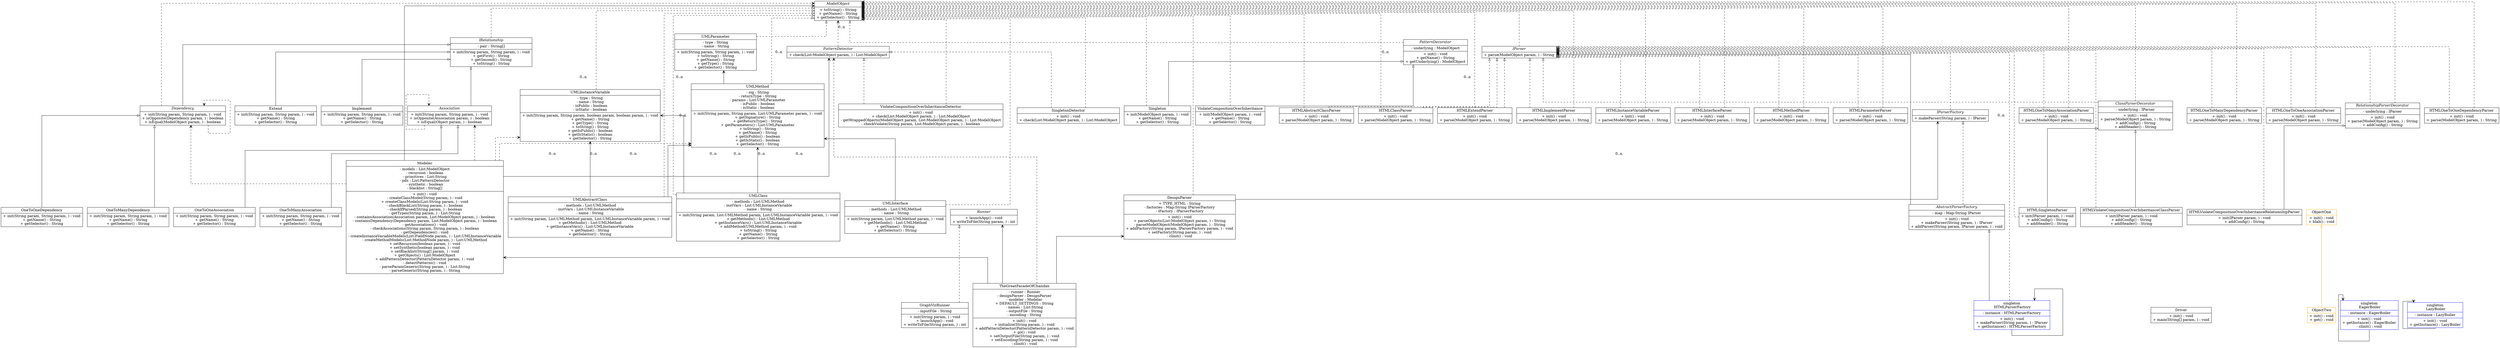 digraph uml{rankdir=BT;splines=ortho;concentrate=true;node[shape = box];DesignParser[shape = "record",label=<{ DesignParser|+ TYPE_HTML : String<br/>- factories : Map:String IParserFactory<br/>- iFactory : IParserFactory<br/>|+ init() : void<br/>+ parseObjects(List:ModelObject param, ) : String<br/>- parseModelObject(ModelObject param, ) : String<br/>+ addFactory(String param, IParserFactory param, ) : void<br/>+ setFactory(String param, ) : void<br/>- clinit() : void<br/>}>];Driver[shape = "record",label=<{ Driver|+ init() : void<br/>+ main(String[] param, ) : void<br/>}>];Modeler[shape = "record",label=<{ Modeler|- models : List:ModelObject<br/>- recursion : boolean<br/>- primitives : List:String<br/>- pds : List:PatternDetector<br/>- synthetic : boolean<br/>- blacklist : String[]<br/>|+ init() : void<br/>- createClassModel(String param, ) : void<br/>+ createClassModels(List:String param, ) : void<br/>- checkBlackList(String param, ) : boolean<br/>- checkIfParsed(String param, ) : boolean<br/>- getTypes(String param, ) : List:String<br/>- containsAssociation(Association param, List:ModelObject param, ) : boolean<br/>- containsDependency(Dependency param, List:ModelObject param, ) : boolean<br/>- getAssociations() : void<br/>- checkAssociations(String param, String param, ) : boolean<br/>- getDependencies() : void<br/>- createInstanceVariableModels(List:FieldNode param, ) : List:UMLInstanceVariable<br/>- createMethodModels(List:MethodNode param, ) : List:UMLMethod<br/>+ setRecursion(boolean param, ) : void<br/>+ setSynthetic(boolean param, ) : void<br/>+ setBlacklist(String[] param, ) : void<br/>+ getObjects() : List:ModelObject<br/>+ addPatternDetector(PatternDetector param, ) : void<br/>- detectPatterns() : void<br/>- parseParamGeneric(String param, ) : List:String<br/>- parseGeneric(String param, ) : String<br/>}>];TheGreatFacadeOfChandan[shape = "record",label=<{ TheGreatFacadeOfChandan|- runner : Runner<br/>- designParser : DesignParser<br/>- modeler : Modeler<br/>+ DEFAULT_SETTINGS : String<br/>- names : List:String<br/>- outputFile : String<br/>- encoding : String<br/>|+ init() : void<br/>+ initialize(String param, ) : void<br/>+ addPatternDetector(PatternDetector param, ) : void<br/>+ go() : void<br/>+ setOutputFile(String param, ) : void<br/>+ setEncoding(String param, ) : void<br/>- clinit() : void<br/>}>];AbstractParserFactory->IParserFactory [arrowhead="onormal",style="dashed"];AbstractParserFactory[shape = "record",label=<{ <i>AbstractParserFactory</i>|- map : Map:String IParser<br/>|+ init() : void<br/>+ makeParser(String param, ) : IParser<br/>+ addParser(String param, IParser param, ) : void<br/>}>];HTMLParserFactory->AbstractParserFactory [arrowhead="onormal"];IParserFactory[shape = "record",label=<{<i>IParserFactory</i>|+ makeParser(String param, ) : IParser<br/>}>];Association->IRelationship [arrowhead="onormal"];Association[shape = "record",label=<{ <i>Association</i>|+ init(String param, String param, ) : void<br/>+ isOpposite(Association param, ) : boolean<br/>+ isEqual(Object param, ) : boolean<br/>}>];Dependency->IRelationship [arrowhead="onormal"];Dependency[shape = "record",label=<{ <i>Dependency</i>|+ init(String param, String param, ) : void<br/>+ isOpposite(Dependency param, ) : boolean<br/>+ isEqual(ModelObject param, ) : boolean<br/>}>];Extend->IRelationship [arrowhead="onormal"];Extend[shape = "record",label=<{ Extend|+ init(String param, String param, ) : void<br/>+ getName() : String<br/>+ getSelector() : String<br/>}>];Implement->IRelationship [arrowhead="onormal"];Implement[shape = "record",label=<{ Implement|+ init(String param, String param, ) : void<br/>+ getName() : String<br/>+ getSelector() : String<br/>}>];IRelationship->ModelObject [arrowhead="onormal",style="dashed"];IRelationship[shape = "record",label=<{ <i>IRelationship</i>|- pair : String[]<br/>|+ init(String param, String param, ) : void<br/>+ getFirst() : String<br/>+ getSecond() : String<br/>+ toString() : String<br/>}>];ModelObject[shape = "record",label=<{<i>ModelObject</i>|+ toString() : String<br/>+ getName() : String<br/>+ getSelector() : String<br/>}>];OneToManyAssociation->Association [arrowhead="onormal"];OneToManyAssociation[shape = "record",label=<{ OneToManyAssociation|+ init(String param, String param, ) : void<br/>+ getName() : String<br/>+ getSelector() : String<br/>}>];OneToManyDependency->Dependency [arrowhead="onormal"];OneToManyDependency[shape = "record",label=<{ OneToManyDependency|+ init(String param, String param, ) : void<br/>+ getName() : String<br/>+ getSelector() : String<br/>}>];OneToOneAssociation->Association [arrowhead="onormal"];OneToOneAssociation[shape = "record",label=<{ OneToOneAssociation|+ init(String param, String param, ) : void<br/>+ getName() : String<br/>+ getSelector() : String<br/>}>];OneToOneDependency->Dependency [arrowhead="onormal"];OneToOneDependency[shape = "record",label=<{ OneToOneDependency|+ init(String param, String param, ) : void<br/>+ getName() : String<br/>+ getSelector() : String<br/>}>];PatternDecorator->ModelObject [arrowhead="onormal",style="dashed"];PatternDecorator[shape = "record",label=<{ <i>PatternDecorator</i>|- underlying : ModelObject<br/>|+ init() : void<br/>+ getName() : String<br/>+ getUnderlying() : ModelObject<br/>}>];Singleton->PatternDecorator [arrowhead="onormal"];Singleton[shape = "record",label=<{ Singleton|+ init(ModelObject param, ) : void<br/>+ getName() : String<br/>+ getSelector() : String<br/>}>];UMLAbstractClass->ModelObject [arrowhead="onormal",style="dashed"];UMLAbstractClass[shape = "record",label=<{ UMLAbstractClass|- methods : List:UMLMethod<br/>- instVars : List:UMLInstanceVariable<br/>- name : String<br/>|+ init(String param, List:UMLMethod param, List:UMLInstanceVariable param, ) : void<br/>+ getMethods() : List:UMLMethod<br/>+ getInstanceVars() : List:UMLInstanceVariable<br/>+ getName() : String<br/>+ getSelector() : String<br/>}>];UMLClass->ModelObject [arrowhead="onormal",style="dashed"];UMLClass[shape = "record",label=<{ UMLClass|- methods : List:UMLMethod<br/>- instVars : List:UMLInstanceVariable<br/>- name : String<br/>|+ init(String param, List:UMLMethod param, List:UMLInstanceVariable param, ) : void<br/>+ getMethods() : List:UMLMethod<br/>+ getInstanceVars() : List:UMLInstanceVariable<br/>+ addMethod(UMLMethod param, ) : void<br/>+ toString() : String<br/>+ getName() : String<br/>+ getSelector() : String<br/>}>];UMLInstanceVariable->ModelObject [arrowhead="onormal",style="dashed"];UMLInstanceVariable[shape = "record",label=<{ UMLInstanceVariable|- type : String<br/>- name : String<br/>- isPublic : boolean<br/>- isStatic : boolean<br/>|+ init(String param, String param, boolean param, boolean param, ) : void<br/>+ getName() : String<br/>+ getType() : String<br/>+ toString() : String<br/>+ getIsPublic() : boolean<br/>+ getIsStatic() : boolean<br/>+ getSelector() : String<br/>}>];UMLInterface->ModelObject [arrowhead="onormal",style="dashed"];UMLInterface[shape = "record",label=<{ UMLInterface|- methods : List:UMLMethod<br/>- name : String<br/>|+ init(String param, List:UMLMethod param, ) : void<br/>+ getMethods() : List:UMLMethod<br/>+ getName() : String<br/>+ getSelector() : String<br/>}>];UMLMethod->ModelObject [arrowhead="onormal",style="dashed"];UMLMethod[shape = "record",label=<{ UMLMethod|- sig : String<br/>- returnType : String<br/>- params : List:UMLParameter<br/>- isPublic : boolean<br/>- isStatic : boolean<br/>|+ init(String param, String param, List:UMLParameter param, ) : void<br/>+ getSignature() : String<br/>+ getReturnType() : String<br/>+ getParameters() : List:UMLParameter<br/>+ toString() : String<br/>+ getName() : String<br/>+ getIsPublic() : boolean<br/>+ getIsStatic() : boolean<br/>+ getSelector() : String<br/>}>];UMLParameter->ModelObject [arrowhead="onormal",style="dashed"];UMLParameter[shape = "record",label=<{ UMLParameter|- type : String<br/>- name : String<br/>|+ init(String param, String param, ) : void<br/>+ toString() : String<br/>+ getName() : String<br/>+ getType() : String<br/>+ getSelector() : String<br/>}>];ViolateCompositionOverInheritance->PatternDecorator [arrowhead="onormal"];ViolateCompositionOverInheritance[shape = "record",label=<{ ViolateCompositionOverInheritance|+ init(ModelObject param, ) : void<br/>+ getName() : String<br/>+ getSelector() : String<br/>}>];ClassParserDecorator->IParser [arrowhead="onormal",style="dashed"];ClassParserDecorator[shape = "record",label=<{ <i>ClassParserDecorator</i>|- underlying : IParser<br/>|+ init() : void<br/>+ parse(ModelObject param, ) : String<br/>+ addConfig() : String<br/>+ addHeader() : String<br/>}>];HTMLAbstractClassParser->IParser [arrowhead="onormal",style="dashed"];HTMLAbstractClassParser[shape = "record",label=<{ HTMLAbstractClassParser|+ init() : void<br/>+ parse(ModelObject param, ) : String<br/>}>];HTMLClassParser->IParser [arrowhead="onormal",style="dashed"];HTMLClassParser[shape = "record",label=<{ HTMLClassParser|+ init() : void<br/>+ parse(ModelObject param, ) : String<br/>}>];HTMLExtendParser->IParser [arrowhead="onormal",style="dashed"];HTMLExtendParser[shape = "record",label=<{ HTMLExtendParser|+ init() : void<br/>+ parse(ModelObject param, ) : String<br/>}>];HTMLImplementParser->IParser [arrowhead="onormal",style="dashed"];HTMLImplementParser[shape = "record",label=<{ HTMLImplementParser|+ init() : void<br/>+ parse(ModelObject param, ) : String<br/>}>];HTMLInstanceVariableParser->IParser [arrowhead="onormal",style="dashed"];HTMLInstanceVariableParser[shape = "record",label=<{ HTMLInstanceVariableParser|+ init() : void<br/>+ parse(ModelObject param, ) : String<br/>}>];HTMLInterfaceParser->IParser [arrowhead="onormal",style="dashed"];HTMLInterfaceParser[shape = "record",label=<{ HTMLInterfaceParser|+ init() : void<br/>+ parse(ModelObject param, ) : String<br/>}>];HTMLMethodParser->IParser [arrowhead="onormal",style="dashed"];HTMLMethodParser[shape = "record",label=<{ HTMLMethodParser|+ init() : void<br/>+ parse(ModelObject param, ) : String<br/>}>];HTMLOneToManyAssociationParser->IParser [arrowhead="onormal",style="dashed"];HTMLOneToManyAssociationParser[shape = "record",label=<{ HTMLOneToManyAssociationParser|+ init() : void<br/>+ parse(ModelObject param, ) : String<br/>}>];HTMLOneToManyDependencyParser->IParser [arrowhead="onormal",style="dashed"];HTMLOneToManyDependencyParser[shape = "record",label=<{ HTMLOneToManyDependencyParser|+ init() : void<br/>+ parse(ModelObject param, ) : String<br/>}>];HTMLOneToOneAssociationParser->IParser [arrowhead="onormal",style="dashed"];HTMLOneToOneAssociationParser[shape = "record",label=<{ HTMLOneToOneAssociationParser|+ init() : void<br/>+ parse(ModelObject param, ) : String<br/>}>];HTMLOneToOneDependencyParser->IParser [arrowhead="onormal",style="dashed"];HTMLOneToOneDependencyParser[shape = "record",label=<{ HTMLOneToOneDependencyParser|+ init() : void<br/>+ parse(ModelObject param, ) : String<br/>}>];HTMLParameterParser->IParser [arrowhead="onormal",style="dashed"];HTMLParameterParser[shape = "record",label=<{ HTMLParameterParser|+ init() : void<br/>+ parse(ModelObject param, ) : String<br/>}>];HTMLSingletonParser->ClassParserDecorator [arrowhead="onormal"];HTMLSingletonParser[shape = "record",label=<{ HTMLSingletonParser|+ init(IParser param, ) : void<br/>+ addConfig() : String<br/>+ addHeader() : String<br/>}>];HTMLViolateCompositionOverInheritanceClassParser->ClassParserDecorator [arrowhead="onormal"];HTMLViolateCompositionOverInheritanceClassParser[shape = "record",label=<{ HTMLViolateCompositionOverInheritanceClassParser|+ init(IParser param, ) : void<br/>+ addConfig() : String<br/>+ addHeader() : String<br/>}>];HTMLViolateCompositionOverInheritanceRelationshipParser->RelationshipParserDecorator [arrowhead="onormal"];HTMLViolateCompositionOverInheritanceRelationshipParser[shape = "record",label=<{ HTMLViolateCompositionOverInheritanceRelationshipParser|+ init(IParser param, ) : void<br/>+ addConfig() : String<br/>}>];IParser[shape = "record",label=<{<i>IParser</i>|+ parse(ModelObject param, ) : String<br/>}>];RelationshipParserDecorator->IParser [arrowhead="onormal",style="dashed"];RelationshipParserDecorator[shape = "record",label=<{ <i>RelationshipParserDecorator</i>|- underlying : IParser<br/>|+ init() : void<br/>+ parse(ModelObject param, ) : String<br/>+ addConfig() : String<br/>}>];GraphVizRunner->Runner [arrowhead="onormal",style="dashed"];GraphVizRunner[shape = "record",label=<{ GraphVizRunner|- inputFile : String<br/>|+ init(String param, ) : void<br/>+ launchApp() : void<br/>+ writeToFile(String param, ) : int<br/>}>];Runner[shape = "record",label=<{<i>Runner</i>|+ launchApp() : void<br/>+ writeToFile(String param, ) : int<br/>}>];PatternDetector[shape = "record",label=<{<i>PatternDetector</i>|+ check(List:ModelObject param, ) : List:ModelObject<br/>}>];SingletonDetector->PatternDetector [arrowhead="onormal",style="dashed"];SingletonDetector[shape = "record",label=<{ SingletonDetector|+ init() : void<br/>+ check(List:ModelObject param, ) : List:ModelObject<br/>}>];ViolateCompositionOverInheritanceDetector->PatternDetector [arrowhead="onormal",style="dashed"];ViolateCompositionOverInheritanceDetector[shape = "record",label=<{ ViolateCompositionOverInheritanceDetector|+ init() : void<br/>+ check(List:ModelObject param, ) : List:ModelObject<br/>- getWrappedObjects(ModelObject param, List:ModelObject param, ) : List:ModelObject<br/>- checkViolate(String param, List:ModelObject param, ) : boolean<br/>}>];ObjectOne[shape = "record",label=<{ ObjectOne|+ init() : void<br/>+ blah() : void<br/>}>];ObjectOne[color=orange,shape = "record",label=<{ ObjectOne|+ init() : void<br/>+ blah() : void<br/>}>];ObjectTwo[color=orange,shape = "record",label=<{ ObjectTwo|+ init() : void<br/>+ get() : void<br/>}>];ObjectTwo->ObjectOne [color=orange arrowhead="onormal"];ObjectTwo[shape = "record",label=<{ ObjectTwo|+ init() : void<br/>+ get() : void<br/>}>];DesignParser->IParserFactory [arrowhead="vee",label="0..n"];Modeler->ModelObject [arrowhead="vee",label="0..n"];Modeler->PatternDetector [arrowhead="vee",label="0..n"];TheGreatFacadeOfChandan->Runner [arrowhead="vee"];TheGreatFacadeOfChandan->DesignParser [arrowhead="vee"];TheGreatFacadeOfChandan->Modeler [arrowhead="vee"];AbstractParserFactory->IParser [arrowhead="vee",label="0..n"];HTMLParserFactory->HTMLParserFactory [arrowhead="vee"];PatternDecorator->ModelObject [arrowhead="vee"];UMLAbstractClass->UMLMethod [arrowhead="vee",label="0..n"];UMLAbstractClass->UMLInstanceVariable [arrowhead="vee",label="0..n"];UMLClass->UMLMethod [arrowhead="vee",label="0..n"];UMLClass->UMLInstanceVariable [arrowhead="vee",label="0..n"];UMLInterface->UMLMethod [arrowhead="vee",label="0..n"];UMLMethod->UMLParameter [arrowhead="vee",label="0..n"];ClassParserDecorator->IParser [arrowhead="vee"];RelationshipParserDecorator->IParser [arrowhead="vee"];EagerBoiler->EagerBoiler [arrowhead="vee"];LazyBoiler->LazyBoiler [arrowhead="vee"];DesignParser->ModelObject [arrowhead="vee",style="dashed",label="0..n"];Modeler->Association [arrowhead="vee",style="dashed"];Modeler->Dependency [arrowhead="vee",style="dashed"];Modeler->UMLInstanceVariable [arrowhead="vee",style="dashed",label="0..n"];Modeler->UMLMethod [arrowhead="vee",style="dashed",label="0..n"];TheGreatFacadeOfChandan->PatternDetector [arrowhead="vee",style="dashed"];HTMLParserFactory->IParser [arrowhead="vee",style="dashed"];IParserFactory->IParser [arrowhead="vee",style="dashed"];Association->Association [arrowhead="vee",style="dashed"];Dependency->Dependency [arrowhead="vee",style="dashed"];Dependency->ModelObject [arrowhead="vee",style="dashed"];Singleton->ModelObject [arrowhead="vee",style="dashed"];ViolateCompositionOverInheritance->ModelObject [arrowhead="vee",style="dashed"];ClassParserDecorator->ModelObject [arrowhead="vee",style="dashed"];HTMLAbstractClassParser->ModelObject [arrowhead="vee",style="dashed"];HTMLClassParser->ModelObject [arrowhead="vee",style="dashed"];HTMLExtendParser->ModelObject [arrowhead="vee",style="dashed"];HTMLImplementParser->ModelObject [arrowhead="vee",style="dashed"];HTMLInstanceVariableParser->ModelObject [arrowhead="vee",style="dashed"];HTMLInterfaceParser->ModelObject [arrowhead="vee",style="dashed"];HTMLMethodParser->ModelObject [arrowhead="vee",style="dashed"];HTMLOneToManyAssociationParser->ModelObject [arrowhead="vee",style="dashed"];HTMLOneToManyDependencyParser->ModelObject [arrowhead="vee",style="dashed"];HTMLOneToOneAssociationParser->ModelObject [arrowhead="vee",style="dashed"];HTMLOneToOneDependencyParser->ModelObject [arrowhead="vee",style="dashed"];HTMLParameterParser->ModelObject [arrowhead="vee",style="dashed"];HTMLSingletonParser->IParser [arrowhead="vee",style="dashed"];HTMLViolateCompositionOverInheritanceClassParser->IParser [arrowhead="vee",style="dashed"];HTMLViolateCompositionOverInheritanceRelationshipParser->IParser [arrowhead="vee",style="dashed"];IParser->ModelObject [arrowhead="vee",style="dashed"];RelationshipParserDecorator->ModelObject [arrowhead="vee",style="dashed"];PatternDetector->ModelObject [arrowhead="vee",style="dashed",label="0..n"];SingletonDetector->ModelObject [arrowhead="vee",style="dashed",label="0..n"];ViolateCompositionOverInheritanceDetector->ModelObject [arrowhead="vee",style="dashed",label="0..n"];HTMLParserFactory[color=blue,shape = "record",label=<{singleton<br /> HTMLParserFactory|- instance : HTMLParserFactory<br/>|+ init() : void<br/>+ makeParser(String param, ) : IParser<br/>+ getInstance() : HTMLParserFactory<br/>}>];EagerBoiler[color=blue,shape = "record",label=<{singleton<br /> EagerBoiler|- instance : EagerBoiler<br/>|+ init() : void<br/>+ getInstance() : EagerBoiler<br/>- clinit() : void<br/>}>];LazyBoiler[color=blue,shape = "record",label=<{singleton<br /> LazyBoiler|- instance : LazyBoiler<br/>|+ init() : void<br/>+ getInstance() : LazyBoiler<br/>}>];}